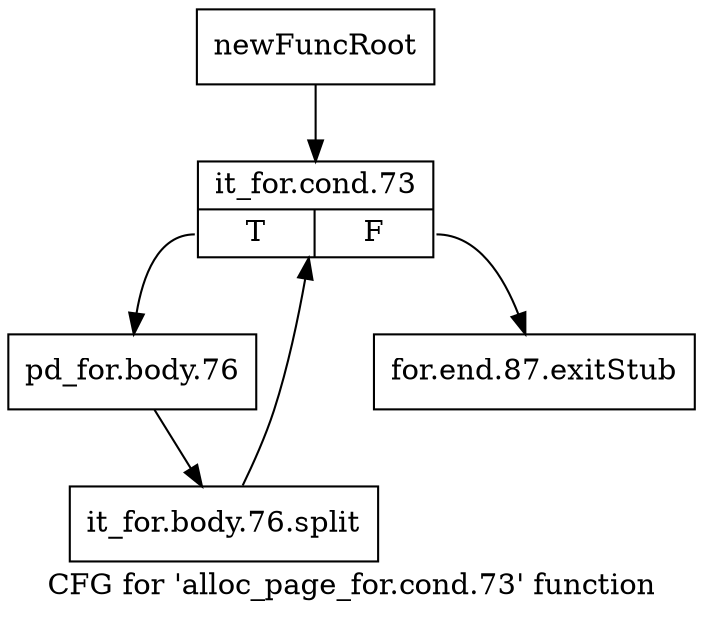 digraph "CFG for 'alloc_page_for.cond.73' function" {
	label="CFG for 'alloc_page_for.cond.73' function";

	Node0xc6b2b20 [shape=record,label="{newFuncRoot}"];
	Node0xc6b2b20 -> Node0xc6b2bc0;
	Node0xc6b2b70 [shape=record,label="{for.end.87.exitStub}"];
	Node0xc6b2bc0 [shape=record,label="{it_for.cond.73|{<s0>T|<s1>F}}"];
	Node0xc6b2bc0:s0 -> Node0xc6b2c10;
	Node0xc6b2bc0:s1 -> Node0xc6b2b70;
	Node0xc6b2c10 [shape=record,label="{pd_for.body.76}"];
	Node0xc6b2c10 -> Node0xfe7af10;
	Node0xfe7af10 [shape=record,label="{it_for.body.76.split}"];
	Node0xfe7af10 -> Node0xc6b2bc0;
}
